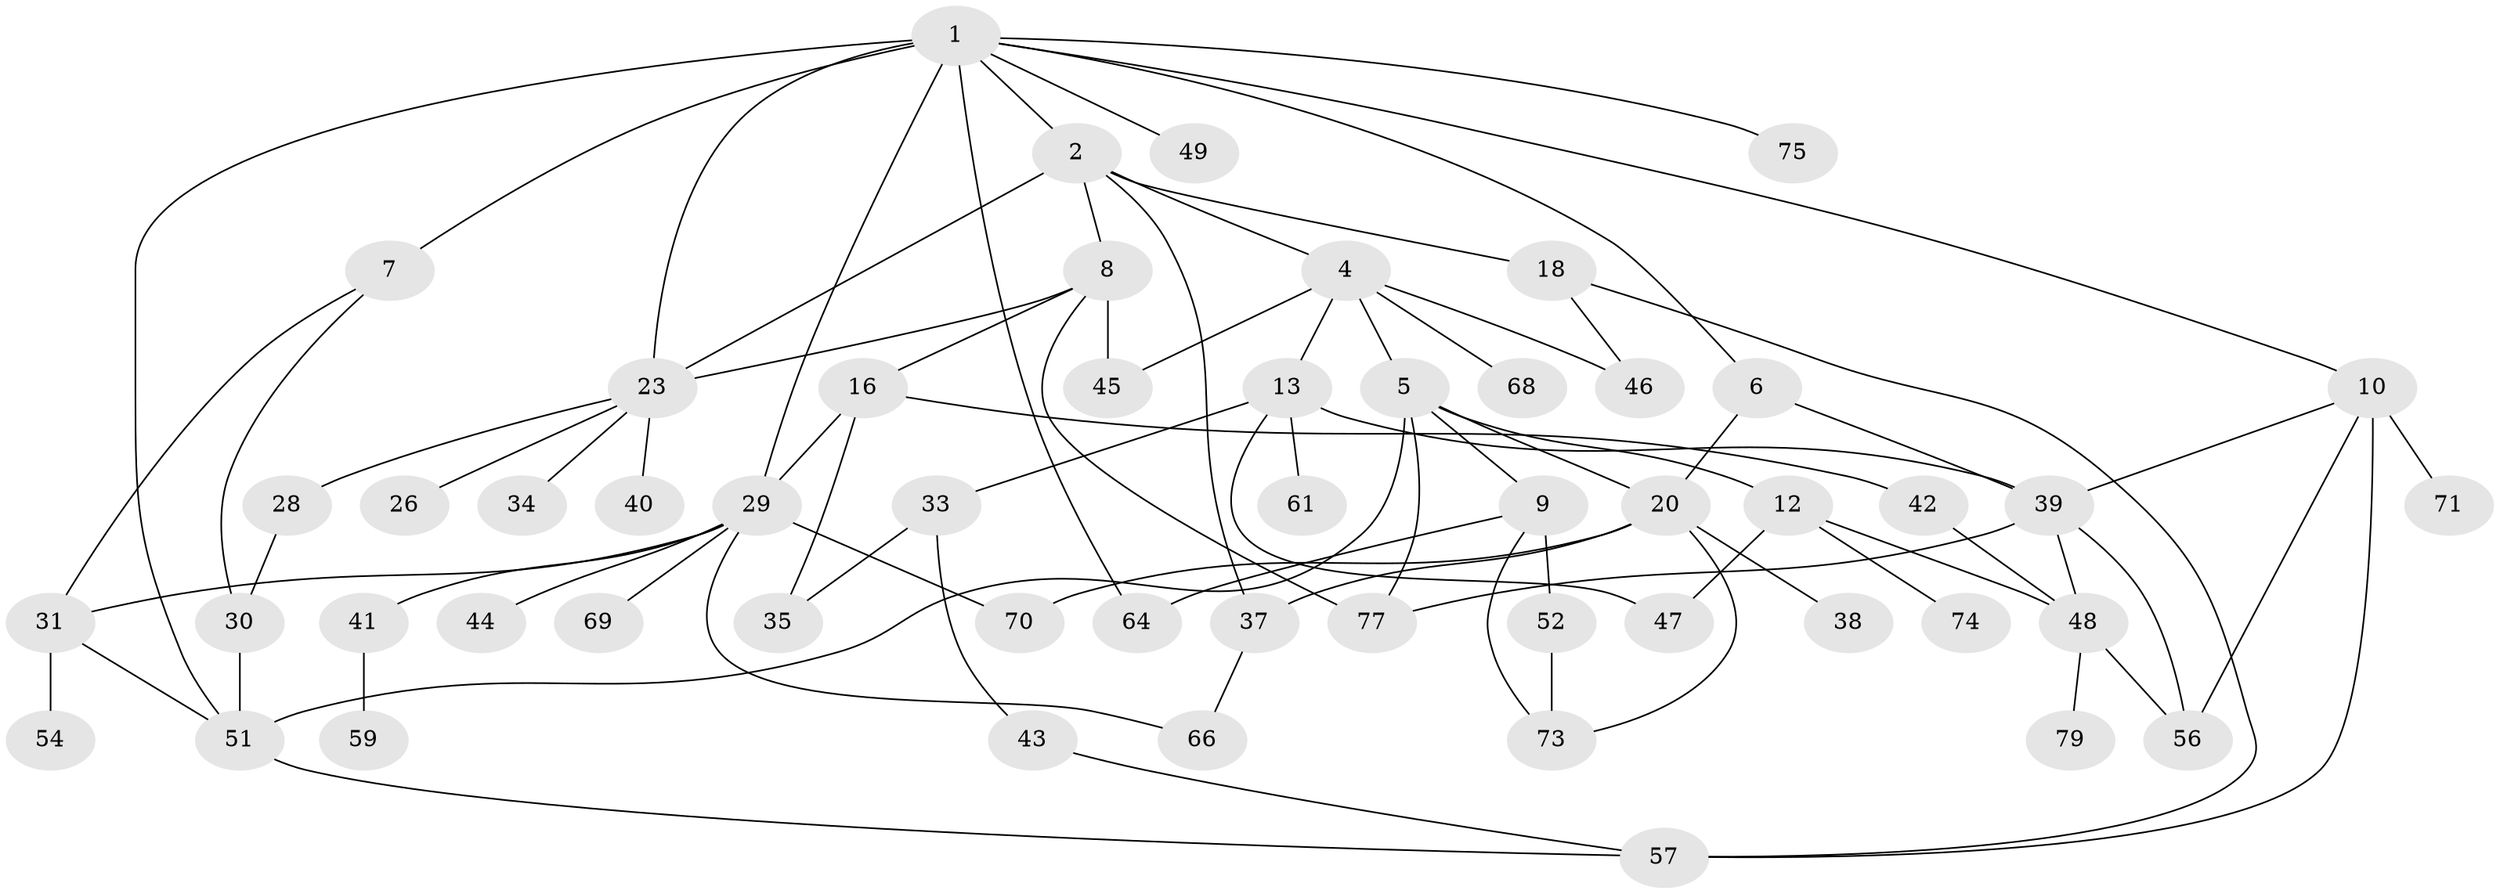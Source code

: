 // Generated by graph-tools (version 1.1) at 2025/51/02/27/25 19:51:35]
// undirected, 54 vertices, 83 edges
graph export_dot {
graph [start="1"]
  node [color=gray90,style=filled];
  1 [super="+15"];
  2 [super="+3"];
  4 [super="+27"];
  5 [super="+11"];
  6;
  7 [super="+53"];
  8 [super="+14"];
  9 [super="+62"];
  10 [super="+17"];
  12 [super="+19"];
  13 [super="+21"];
  16 [super="+24"];
  18 [super="+58"];
  20 [super="+22"];
  23 [super="+25"];
  26;
  28;
  29 [super="+32"];
  30;
  31 [super="+72"];
  33 [super="+36"];
  34;
  35;
  37 [super="+55"];
  38 [super="+67"];
  39 [super="+78"];
  40;
  41 [super="+63"];
  42;
  43 [super="+60"];
  44;
  45;
  46;
  47;
  48 [super="+50"];
  49;
  51 [super="+65"];
  52;
  54;
  56;
  57 [super="+76"];
  59;
  61;
  64;
  66;
  68;
  69;
  70;
  71;
  73 [super="+80"];
  74;
  75;
  77;
  79;
  1 -- 2;
  1 -- 6;
  1 -- 7 [weight=2];
  1 -- 10;
  1 -- 75;
  1 -- 64;
  1 -- 49;
  1 -- 29;
  1 -- 51;
  1 -- 23;
  2 -- 4;
  2 -- 8;
  2 -- 23 [weight=2];
  2 -- 37;
  2 -- 18;
  4 -- 5;
  4 -- 13;
  4 -- 68;
  4 -- 45;
  4 -- 46;
  5 -- 9;
  5 -- 51;
  5 -- 12;
  5 -- 77;
  5 -- 20;
  6 -- 20;
  6 -- 39;
  7 -- 30;
  7 -- 31;
  8 -- 16;
  8 -- 45;
  8 -- 77;
  8 -- 23;
  9 -- 52;
  9 -- 64;
  9 -- 73;
  10 -- 39;
  10 -- 71;
  10 -- 56;
  10 -- 57;
  12 -- 47;
  12 -- 74;
  12 -- 48;
  13 -- 33;
  13 -- 47;
  13 -- 61;
  13 -- 39;
  16 -- 35;
  16 -- 29;
  16 -- 42;
  18 -- 46;
  18 -- 57;
  20 -- 73;
  20 -- 37;
  20 -- 70;
  20 -- 38;
  23 -- 26;
  23 -- 28;
  23 -- 34;
  23 -- 40;
  28 -- 30;
  29 -- 31;
  29 -- 44;
  29 -- 69;
  29 -- 70;
  29 -- 66;
  29 -- 41;
  30 -- 51;
  31 -- 54;
  31 -- 51;
  33 -- 35;
  33 -- 43;
  37 -- 66;
  39 -- 48;
  39 -- 77;
  39 -- 56;
  41 -- 59;
  42 -- 48;
  43 -- 57;
  48 -- 79;
  48 -- 56;
  51 -- 57;
  52 -- 73;
}
